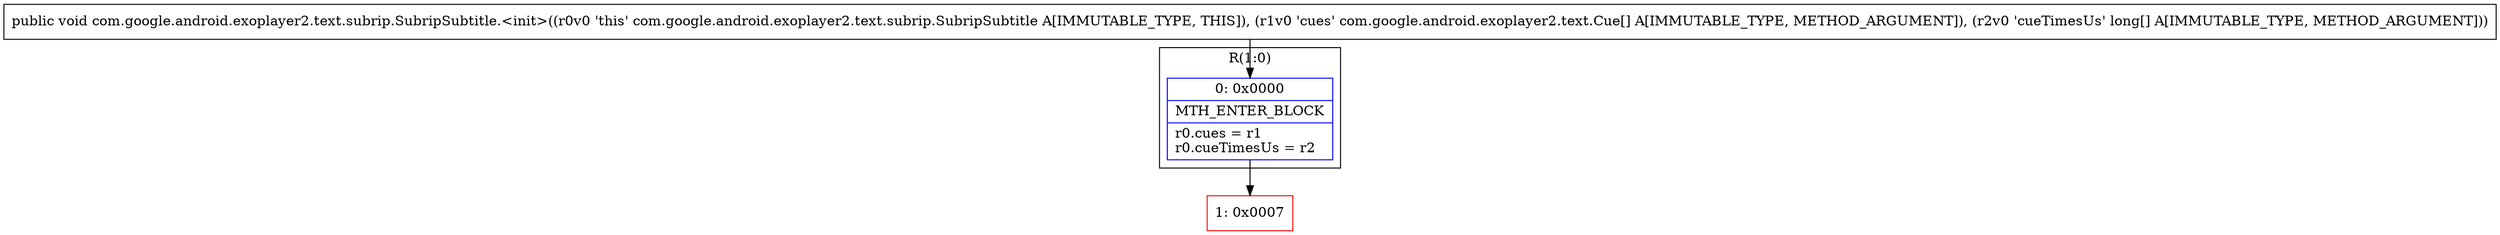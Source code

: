 digraph "CFG forcom.google.android.exoplayer2.text.subrip.SubripSubtitle.\<init\>([Lcom\/google\/android\/exoplayer2\/text\/Cue;[J)V" {
subgraph cluster_Region_1738001474 {
label = "R(1:0)";
node [shape=record,color=blue];
Node_0 [shape=record,label="{0\:\ 0x0000|MTH_ENTER_BLOCK\l|r0.cues = r1\lr0.cueTimesUs = r2\l}"];
}
Node_1 [shape=record,color=red,label="{1\:\ 0x0007}"];
MethodNode[shape=record,label="{public void com.google.android.exoplayer2.text.subrip.SubripSubtitle.\<init\>((r0v0 'this' com.google.android.exoplayer2.text.subrip.SubripSubtitle A[IMMUTABLE_TYPE, THIS]), (r1v0 'cues' com.google.android.exoplayer2.text.Cue[] A[IMMUTABLE_TYPE, METHOD_ARGUMENT]), (r2v0 'cueTimesUs' long[] A[IMMUTABLE_TYPE, METHOD_ARGUMENT])) }"];
MethodNode -> Node_0;
Node_0 -> Node_1;
}

